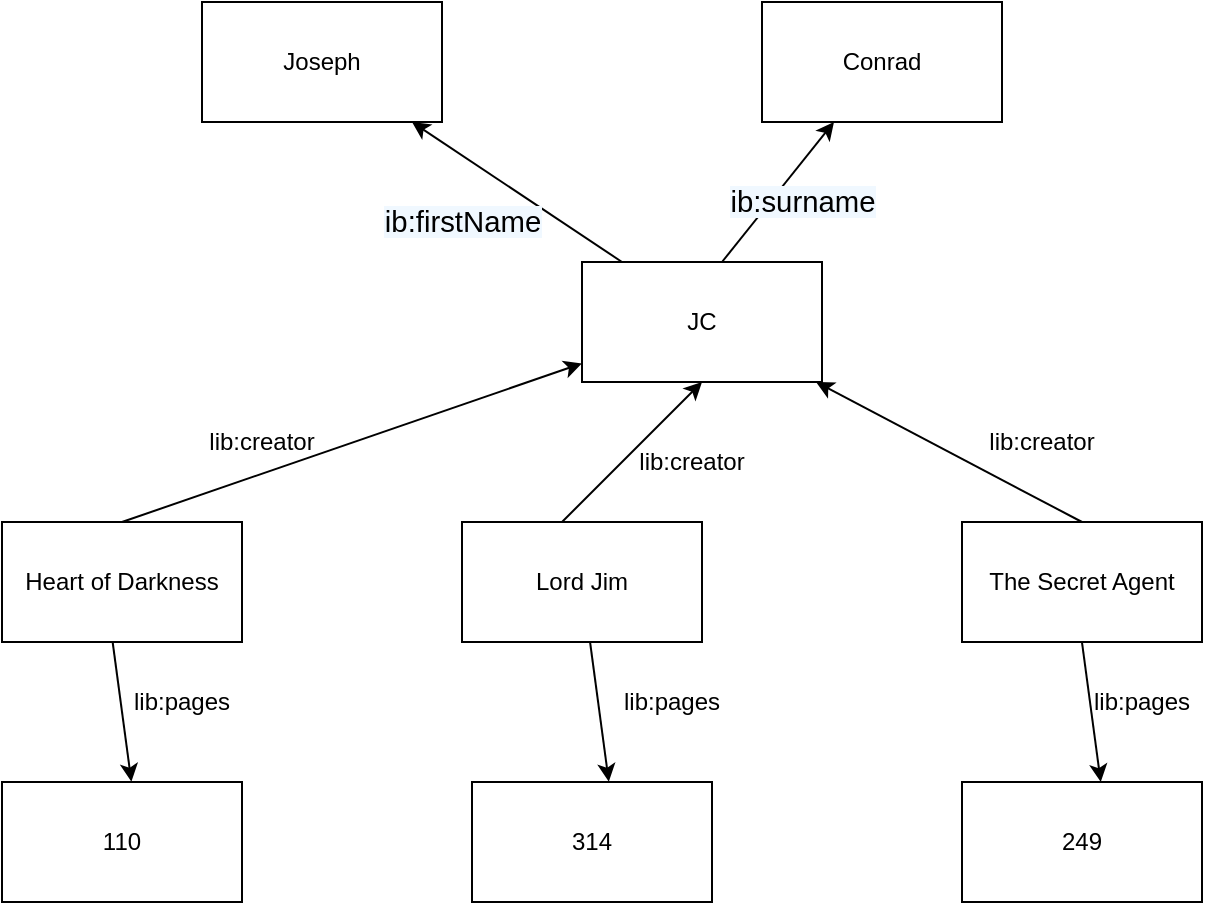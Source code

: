 <mxfile version="13.9.2" type="device"><diagram id="aeU_HrR31wkA5R3tldX_" name="Page-1"><mxGraphModel dx="806" dy="855" grid="1" gridSize="10" guides="1" tooltips="1" connect="1" arrows="1" fold="1" page="1" pageScale="1" pageWidth="850" pageHeight="1100" math="0" shadow="0"><root><mxCell id="0"/><mxCell id="1" parent="0"/><mxCell id="Hd1MIDqP1KusYt-UVoYs-1" value="JC" style="rounded=0;whiteSpace=wrap;html=1;" vertex="1" parent="1"><mxGeometry x="390" y="180" width="120" height="60" as="geometry"/></mxCell><mxCell id="Hd1MIDqP1KusYt-UVoYs-2" value="Joseph" style="rounded=0;whiteSpace=wrap;html=1;" vertex="1" parent="1"><mxGeometry x="200" y="50" width="120" height="60" as="geometry"/></mxCell><mxCell id="Hd1MIDqP1KusYt-UVoYs-3" value="Conrad" style="rounded=0;whiteSpace=wrap;html=1;" vertex="1" parent="1"><mxGeometry x="480" y="50" width="120" height="60" as="geometry"/></mxCell><mxCell id="Hd1MIDqP1KusYt-UVoYs-4" value="" style="endArrow=classic;html=1;" edge="1" parent="1" target="Hd1MIDqP1KusYt-UVoYs-3"><mxGeometry width="50" height="50" relative="1" as="geometry"><mxPoint x="460" y="180" as="sourcePoint"/><mxPoint x="510" y="130" as="targetPoint"/></mxGeometry></mxCell><mxCell id="Hd1MIDqP1KusYt-UVoYs-5" value="" style="endArrow=classic;html=1;" edge="1" parent="1" target="Hd1MIDqP1KusYt-UVoYs-2"><mxGeometry width="50" height="50" relative="1" as="geometry"><mxPoint x="410" y="180" as="sourcePoint"/><mxPoint x="460" y="130" as="targetPoint"/></mxGeometry></mxCell><mxCell id="Hd1MIDqP1KusYt-UVoYs-6" value="&lt;span lang=&quot;EN-US&quot; style=&quot;font-size: 11pt ; line-height: 115% ; font-family: &amp;#34;arial&amp;#34; , sans-serif ; background: aliceblue&quot;&gt;ib:surname&lt;/span&gt;" style="text;html=1;align=center;verticalAlign=middle;resizable=0;points=[];autosize=1;" vertex="1" parent="1"><mxGeometry x="455" y="140" width="90" height="20" as="geometry"/></mxCell><mxCell id="Hd1MIDqP1KusYt-UVoYs-7" value="&lt;span lang=&quot;EN-US&quot; style=&quot;font-size: 11pt ; line-height: 115% ; font-family: &amp;#34;arial&amp;#34; , sans-serif ; background: aliceblue&quot;&gt;ib:firstName&lt;/span&gt;" style="text;html=1;align=center;verticalAlign=middle;resizable=0;points=[];autosize=1;" vertex="1" parent="1"><mxGeometry x="285" y="150" width="90" height="20" as="geometry"/></mxCell><mxCell id="Hd1MIDqP1KusYt-UVoYs-8" value="Lord Jim" style="rounded=0;whiteSpace=wrap;html=1;" vertex="1" parent="1"><mxGeometry x="330" y="310" width="120" height="60" as="geometry"/></mxCell><mxCell id="Hd1MIDqP1KusYt-UVoYs-9" value="Heart of Darkness" style="rounded=0;whiteSpace=wrap;html=1;" vertex="1" parent="1"><mxGeometry x="100" y="310" width="120" height="60" as="geometry"/></mxCell><mxCell id="Hd1MIDqP1KusYt-UVoYs-10" value="The Secret Agent" style="rounded=0;whiteSpace=wrap;html=1;" vertex="1" parent="1"><mxGeometry x="580" y="310" width="120" height="60" as="geometry"/></mxCell><mxCell id="Hd1MIDqP1KusYt-UVoYs-11" value="314" style="rounded=0;whiteSpace=wrap;html=1;" vertex="1" parent="1"><mxGeometry x="335" y="440" width="120" height="60" as="geometry"/></mxCell><mxCell id="Hd1MIDqP1KusYt-UVoYs-12" value="110" style="rounded=0;whiteSpace=wrap;html=1;" vertex="1" parent="1"><mxGeometry x="100" y="440" width="120" height="60" as="geometry"/></mxCell><mxCell id="Hd1MIDqP1KusYt-UVoYs-13" value="249" style="rounded=0;whiteSpace=wrap;html=1;" vertex="1" parent="1"><mxGeometry x="580" y="440" width="120" height="60" as="geometry"/></mxCell><mxCell id="Hd1MIDqP1KusYt-UVoYs-14" value="" style="endArrow=classic;html=1;entryX=0.5;entryY=1;entryDx=0;entryDy=0;" edge="1" parent="1" target="Hd1MIDqP1KusYt-UVoYs-1"><mxGeometry width="50" height="50" relative="1" as="geometry"><mxPoint x="380" y="310" as="sourcePoint"/><mxPoint x="430" y="260" as="targetPoint"/></mxGeometry></mxCell><mxCell id="Hd1MIDqP1KusYt-UVoYs-15" value="" style="endArrow=classic;html=1;" edge="1" parent="1" target="Hd1MIDqP1KusYt-UVoYs-1"><mxGeometry width="50" height="50" relative="1" as="geometry"><mxPoint x="160" y="310" as="sourcePoint"/><mxPoint x="230" y="240" as="targetPoint"/></mxGeometry></mxCell><mxCell id="Hd1MIDqP1KusYt-UVoYs-16" value="" style="endArrow=classic;html=1;" edge="1" parent="1" target="Hd1MIDqP1KusYt-UVoYs-1"><mxGeometry width="50" height="50" relative="1" as="geometry"><mxPoint x="640" y="310" as="sourcePoint"/><mxPoint x="710" y="240" as="targetPoint"/></mxGeometry></mxCell><mxCell id="Hd1MIDqP1KusYt-UVoYs-18" value="" style="endArrow=classic;html=1;entryX=0.57;entryY=-0.003;entryDx=0;entryDy=0;entryPerimeter=0;" edge="1" parent="1" source="Hd1MIDqP1KusYt-UVoYs-8" target="Hd1MIDqP1KusYt-UVoYs-11"><mxGeometry width="50" height="50" relative="1" as="geometry"><mxPoint x="403" y="380" as="sourcePoint"/><mxPoint x="500" y="320" as="targetPoint"/></mxGeometry></mxCell><mxCell id="Hd1MIDqP1KusYt-UVoYs-19" value="" style="endArrow=classic;html=1;entryX=0.57;entryY=-0.003;entryDx=0;entryDy=0;entryPerimeter=0;" edge="1" parent="1"><mxGeometry width="50" height="50" relative="1" as="geometry"><mxPoint x="639.997" y="370.18" as="sourcePoint"/><mxPoint x="649.37" y="440.0" as="targetPoint"/></mxGeometry></mxCell><mxCell id="Hd1MIDqP1KusYt-UVoYs-20" value="" style="endArrow=classic;html=1;entryX=0.57;entryY=-0.003;entryDx=0;entryDy=0;entryPerimeter=0;" edge="1" parent="1"><mxGeometry width="50" height="50" relative="1" as="geometry"><mxPoint x="155.317" y="370.0" as="sourcePoint"/><mxPoint x="164.69" y="439.82" as="targetPoint"/></mxGeometry></mxCell><mxCell id="Hd1MIDqP1KusYt-UVoYs-21" value="lib:creator" style="text;html=1;strokeColor=none;fillColor=none;align=center;verticalAlign=middle;whiteSpace=wrap;rounded=0;" vertex="1" parent="1"><mxGeometry x="425" y="270" width="40" height="20" as="geometry"/></mxCell><mxCell id="Hd1MIDqP1KusYt-UVoYs-22" value="lib:creator" style="text;html=1;strokeColor=none;fillColor=none;align=center;verticalAlign=middle;whiteSpace=wrap;rounded=0;" vertex="1" parent="1"><mxGeometry x="600" y="260" width="40" height="20" as="geometry"/></mxCell><mxCell id="Hd1MIDqP1KusYt-UVoYs-23" value="lib:creator" style="text;html=1;strokeColor=none;fillColor=none;align=center;verticalAlign=middle;whiteSpace=wrap;rounded=0;" vertex="1" parent="1"><mxGeometry x="210" y="260" width="40" height="20" as="geometry"/></mxCell><mxCell id="Hd1MIDqP1KusYt-UVoYs-24" value="lib:pages" style="text;html=1;strokeColor=none;fillColor=none;align=center;verticalAlign=middle;whiteSpace=wrap;rounded=0;" vertex="1" parent="1"><mxGeometry x="415" y="390" width="40" height="20" as="geometry"/></mxCell><mxCell id="Hd1MIDqP1KusYt-UVoYs-25" value="lib:pages" style="text;html=1;strokeColor=none;fillColor=none;align=center;verticalAlign=middle;whiteSpace=wrap;rounded=0;" vertex="1" parent="1"><mxGeometry x="650" y="390" width="40" height="20" as="geometry"/></mxCell><mxCell id="Hd1MIDqP1KusYt-UVoYs-26" value="lib:pages" style="text;html=1;strokeColor=none;fillColor=none;align=center;verticalAlign=middle;whiteSpace=wrap;rounded=0;" vertex="1" parent="1"><mxGeometry x="170" y="390" width="40" height="20" as="geometry"/></mxCell></root></mxGraphModel></diagram></mxfile>